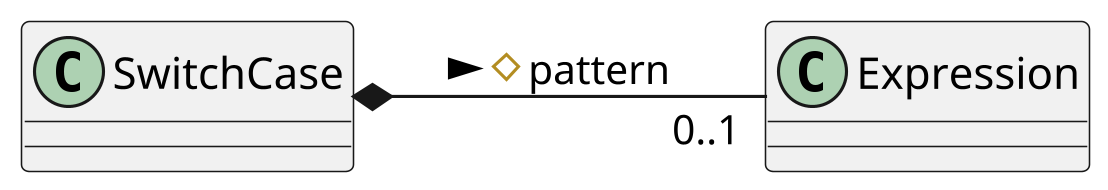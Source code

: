 @startuml
left to right direction
skinparam dpi 300

SwitchCase *-- "0..1" Expression : # pattern >

@enduml